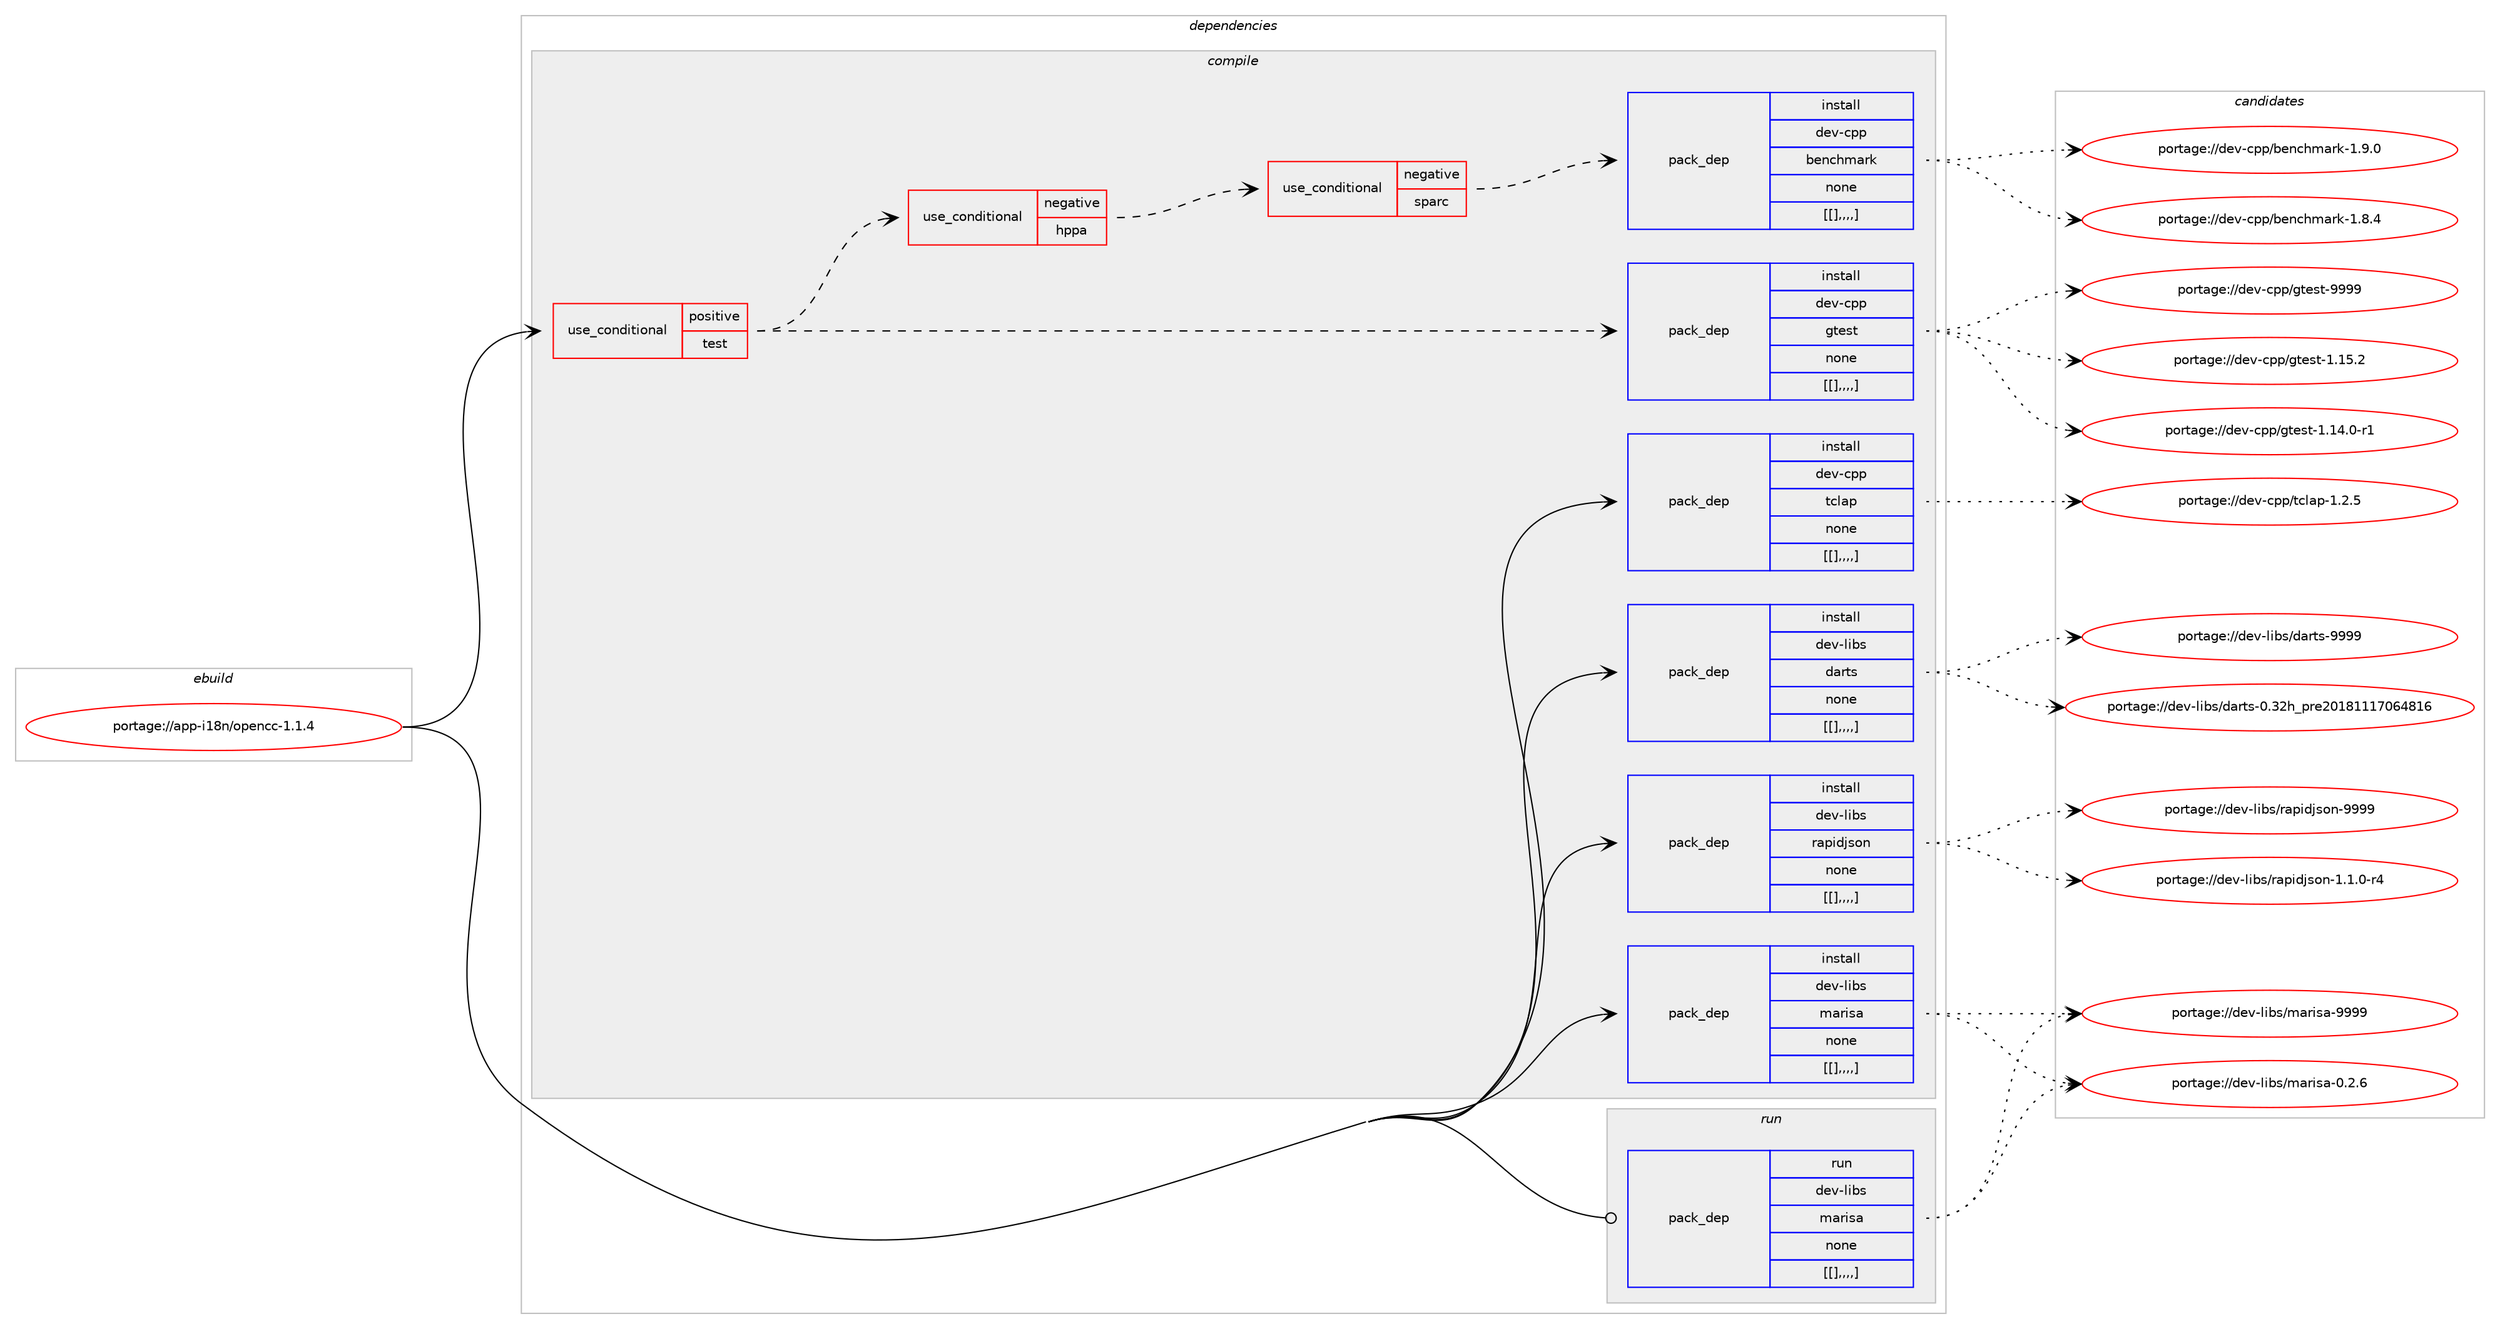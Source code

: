 digraph prolog {

# *************
# Graph options
# *************

newrank=true;
concentrate=true;
compound=true;
graph [rankdir=LR,fontname=Helvetica,fontsize=10,ranksep=1.5];#, ranksep=2.5, nodesep=0.2];
edge  [arrowhead=vee];
node  [fontname=Helvetica,fontsize=10];

# **********
# The ebuild
# **********

subgraph cluster_leftcol {
color=gray;
label=<<i>ebuild</i>>;
id [label="portage://app-i18n/opencc-1.1.4", color=red, width=4, href="../app-i18n/opencc-1.1.4.svg"];
}

# ****************
# The dependencies
# ****************

subgraph cluster_midcol {
color=gray;
label=<<i>dependencies</i>>;
subgraph cluster_compile {
fillcolor="#eeeeee";
style=filled;
label=<<i>compile</i>>;
subgraph cond12458 {
dependency41296 [label=<<TABLE BORDER="0" CELLBORDER="1" CELLSPACING="0" CELLPADDING="4"><TR><TD ROWSPAN="3" CELLPADDING="10">use_conditional</TD></TR><TR><TD>positive</TD></TR><TR><TD>test</TD></TR></TABLE>>, shape=none, color=red];
subgraph pack28424 {
dependency41299 [label=<<TABLE BORDER="0" CELLBORDER="1" CELLSPACING="0" CELLPADDING="4" WIDTH="220"><TR><TD ROWSPAN="6" CELLPADDING="30">pack_dep</TD></TR><TR><TD WIDTH="110">install</TD></TR><TR><TD>dev-cpp</TD></TR><TR><TD>gtest</TD></TR><TR><TD>none</TD></TR><TR><TD>[[],,,,]</TD></TR></TABLE>>, shape=none, color=blue];
}
dependency41296:e -> dependency41299:w [weight=20,style="dashed",arrowhead="vee"];
subgraph cond12463 {
dependency41301 [label=<<TABLE BORDER="0" CELLBORDER="1" CELLSPACING="0" CELLPADDING="4"><TR><TD ROWSPAN="3" CELLPADDING="10">use_conditional</TD></TR><TR><TD>negative</TD></TR><TR><TD>hppa</TD></TR></TABLE>>, shape=none, color=red];
subgraph cond12479 {
dependency41430 [label=<<TABLE BORDER="0" CELLBORDER="1" CELLSPACING="0" CELLPADDING="4"><TR><TD ROWSPAN="3" CELLPADDING="10">use_conditional</TD></TR><TR><TD>negative</TD></TR><TR><TD>sparc</TD></TR></TABLE>>, shape=none, color=red];
subgraph pack28524 {
dependency41465 [label=<<TABLE BORDER="0" CELLBORDER="1" CELLSPACING="0" CELLPADDING="4" WIDTH="220"><TR><TD ROWSPAN="6" CELLPADDING="30">pack_dep</TD></TR><TR><TD WIDTH="110">install</TD></TR><TR><TD>dev-cpp</TD></TR><TR><TD>benchmark</TD></TR><TR><TD>none</TD></TR><TR><TD>[[],,,,]</TD></TR></TABLE>>, shape=none, color=blue];
}
dependency41430:e -> dependency41465:w [weight=20,style="dashed",arrowhead="vee"];
}
dependency41301:e -> dependency41430:w [weight=20,style="dashed",arrowhead="vee"];
}
dependency41296:e -> dependency41301:w [weight=20,style="dashed",arrowhead="vee"];
}
id:e -> dependency41296:w [weight=20,style="solid",arrowhead="vee"];
subgraph pack28544 {
dependency41512 [label=<<TABLE BORDER="0" CELLBORDER="1" CELLSPACING="0" CELLPADDING="4" WIDTH="220"><TR><TD ROWSPAN="6" CELLPADDING="30">pack_dep</TD></TR><TR><TD WIDTH="110">install</TD></TR><TR><TD>dev-cpp</TD></TR><TR><TD>tclap</TD></TR><TR><TD>none</TD></TR><TR><TD>[[],,,,]</TD></TR></TABLE>>, shape=none, color=blue];
}
id:e -> dependency41512:w [weight=20,style="solid",arrowhead="vee"];
subgraph pack28580 {
dependency41530 [label=<<TABLE BORDER="0" CELLBORDER="1" CELLSPACING="0" CELLPADDING="4" WIDTH="220"><TR><TD ROWSPAN="6" CELLPADDING="30">pack_dep</TD></TR><TR><TD WIDTH="110">install</TD></TR><TR><TD>dev-libs</TD></TR><TR><TD>darts</TD></TR><TR><TD>none</TD></TR><TR><TD>[[],,,,]</TD></TR></TABLE>>, shape=none, color=blue];
}
id:e -> dependency41530:w [weight=20,style="solid",arrowhead="vee"];
subgraph pack28587 {
dependency41543 [label=<<TABLE BORDER="0" CELLBORDER="1" CELLSPACING="0" CELLPADDING="4" WIDTH="220"><TR><TD ROWSPAN="6" CELLPADDING="30">pack_dep</TD></TR><TR><TD WIDTH="110">install</TD></TR><TR><TD>dev-libs</TD></TR><TR><TD>marisa</TD></TR><TR><TD>none</TD></TR><TR><TD>[[],,,,]</TD></TR></TABLE>>, shape=none, color=blue];
}
id:e -> dependency41543:w [weight=20,style="solid",arrowhead="vee"];
subgraph pack28609 {
dependency41591 [label=<<TABLE BORDER="0" CELLBORDER="1" CELLSPACING="0" CELLPADDING="4" WIDTH="220"><TR><TD ROWSPAN="6" CELLPADDING="30">pack_dep</TD></TR><TR><TD WIDTH="110">install</TD></TR><TR><TD>dev-libs</TD></TR><TR><TD>rapidjson</TD></TR><TR><TD>none</TD></TR><TR><TD>[[],,,,]</TD></TR></TABLE>>, shape=none, color=blue];
}
id:e -> dependency41591:w [weight=20,style="solid",arrowhead="vee"];
}
subgraph cluster_compileandrun {
fillcolor="#eeeeee";
style=filled;
label=<<i>compile and run</i>>;
}
subgraph cluster_run {
fillcolor="#eeeeee";
style=filled;
label=<<i>run</i>>;
subgraph pack28648 {
dependency41617 [label=<<TABLE BORDER="0" CELLBORDER="1" CELLSPACING="0" CELLPADDING="4" WIDTH="220"><TR><TD ROWSPAN="6" CELLPADDING="30">pack_dep</TD></TR><TR><TD WIDTH="110">run</TD></TR><TR><TD>dev-libs</TD></TR><TR><TD>marisa</TD></TR><TR><TD>none</TD></TR><TR><TD>[[],,,,]</TD></TR></TABLE>>, shape=none, color=blue];
}
id:e -> dependency41617:w [weight=20,style="solid",arrowhead="odot"];
}
}

# **************
# The candidates
# **************

subgraph cluster_choices {
rank=same;
color=gray;
label=<<i>candidates</i>>;

subgraph choice25391 {
color=black;
nodesep=1;
choice1001011184599112112471031161011151164557575757 [label="portage://dev-cpp/gtest-9999", color=red, width=4,href="../dev-cpp/gtest-9999.svg"];
choice10010111845991121124710311610111511645494649534650 [label="portage://dev-cpp/gtest-1.15.2", color=red, width=4,href="../dev-cpp/gtest-1.15.2.svg"];
choice100101118459911211247103116101115116454946495246484511449 [label="portage://dev-cpp/gtest-1.14.0-r1", color=red, width=4,href="../dev-cpp/gtest-1.14.0-r1.svg"];
dependency41299:e -> choice1001011184599112112471031161011151164557575757:w [style=dotted,weight="100"];
dependency41299:e -> choice10010111845991121124710311610111511645494649534650:w [style=dotted,weight="100"];
dependency41299:e -> choice100101118459911211247103116101115116454946495246484511449:w [style=dotted,weight="100"];
}
subgraph choice25439 {
color=black;
nodesep=1;
choice100101118459911211247981011109910410997114107454946574648 [label="portage://dev-cpp/benchmark-1.9.0", color=red, width=4,href="../dev-cpp/benchmark-1.9.0.svg"];
choice100101118459911211247981011109910410997114107454946564652 [label="portage://dev-cpp/benchmark-1.8.4", color=red, width=4,href="../dev-cpp/benchmark-1.8.4.svg"];
dependency41465:e -> choice100101118459911211247981011109910410997114107454946574648:w [style=dotted,weight="100"];
dependency41465:e -> choice100101118459911211247981011109910410997114107454946564652:w [style=dotted,weight="100"];
}
subgraph choice25441 {
color=black;
nodesep=1;
choice1001011184599112112471169910897112454946504653 [label="portage://dev-cpp/tclap-1.2.5", color=red, width=4,href="../dev-cpp/tclap-1.2.5.svg"];
dependency41512:e -> choice1001011184599112112471169910897112454946504653:w [style=dotted,weight="100"];
}
subgraph choice25444 {
color=black;
nodesep=1;
choice100101118451081059811547100971141161154557575757 [label="portage://dev-libs/darts-9999", color=red, width=4,href="../dev-libs/darts-9999.svg"];
choice100101118451081059811547100971141161154548465150104951121141015048495649494955485452564954 [label="portage://dev-libs/darts-0.32h_pre20181117064816", color=red, width=4,href="../dev-libs/darts-0.32h_pre20181117064816.svg"];
dependency41530:e -> choice100101118451081059811547100971141161154557575757:w [style=dotted,weight="100"];
dependency41530:e -> choice100101118451081059811547100971141161154548465150104951121141015048495649494955485452564954:w [style=dotted,weight="100"];
}
subgraph choice25448 {
color=black;
nodesep=1;
choice10010111845108105981154710997114105115974557575757 [label="portage://dev-libs/marisa-9999", color=red, width=4,href="../dev-libs/marisa-9999.svg"];
choice1001011184510810598115471099711410511597454846504654 [label="portage://dev-libs/marisa-0.2.6", color=red, width=4,href="../dev-libs/marisa-0.2.6.svg"];
dependency41543:e -> choice10010111845108105981154710997114105115974557575757:w [style=dotted,weight="100"];
dependency41543:e -> choice1001011184510810598115471099711410511597454846504654:w [style=dotted,weight="100"];
}
subgraph choice25462 {
color=black;
nodesep=1;
choice100101118451081059811547114971121051001061151111104557575757 [label="portage://dev-libs/rapidjson-9999", color=red, width=4,href="../dev-libs/rapidjson-9999.svg"];
choice100101118451081059811547114971121051001061151111104549464946484511452 [label="portage://dev-libs/rapidjson-1.1.0-r4", color=red, width=4,href="../dev-libs/rapidjson-1.1.0-r4.svg"];
dependency41591:e -> choice100101118451081059811547114971121051001061151111104557575757:w [style=dotted,weight="100"];
dependency41591:e -> choice100101118451081059811547114971121051001061151111104549464946484511452:w [style=dotted,weight="100"];
}
subgraph choice25479 {
color=black;
nodesep=1;
choice10010111845108105981154710997114105115974557575757 [label="portage://dev-libs/marisa-9999", color=red, width=4,href="../dev-libs/marisa-9999.svg"];
choice1001011184510810598115471099711410511597454846504654 [label="portage://dev-libs/marisa-0.2.6", color=red, width=4,href="../dev-libs/marisa-0.2.6.svg"];
dependency41617:e -> choice10010111845108105981154710997114105115974557575757:w [style=dotted,weight="100"];
dependency41617:e -> choice1001011184510810598115471099711410511597454846504654:w [style=dotted,weight="100"];
}
}

}

